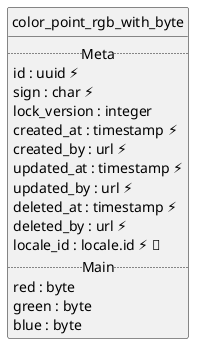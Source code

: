 @startuml uml
skinparam monochrome true
skinparam linetype ortho
hide circle

entity color_point_rgb_with_byte {
  .. Meta ..
  id : uuid ⚡
  sign : char ⚡
  lock_version : integer
  created_at : timestamp ⚡
  created_by : url ⚡
  updated_at : timestamp ⚡
  updated_by : url ⚡
  deleted_at : timestamp ⚡
  deleted_by : url ⚡
  locale_id : locale.id ⚡ 🔑
  .. Main ..
  red : byte
  green : byte
  blue : byte
}

@enduml
